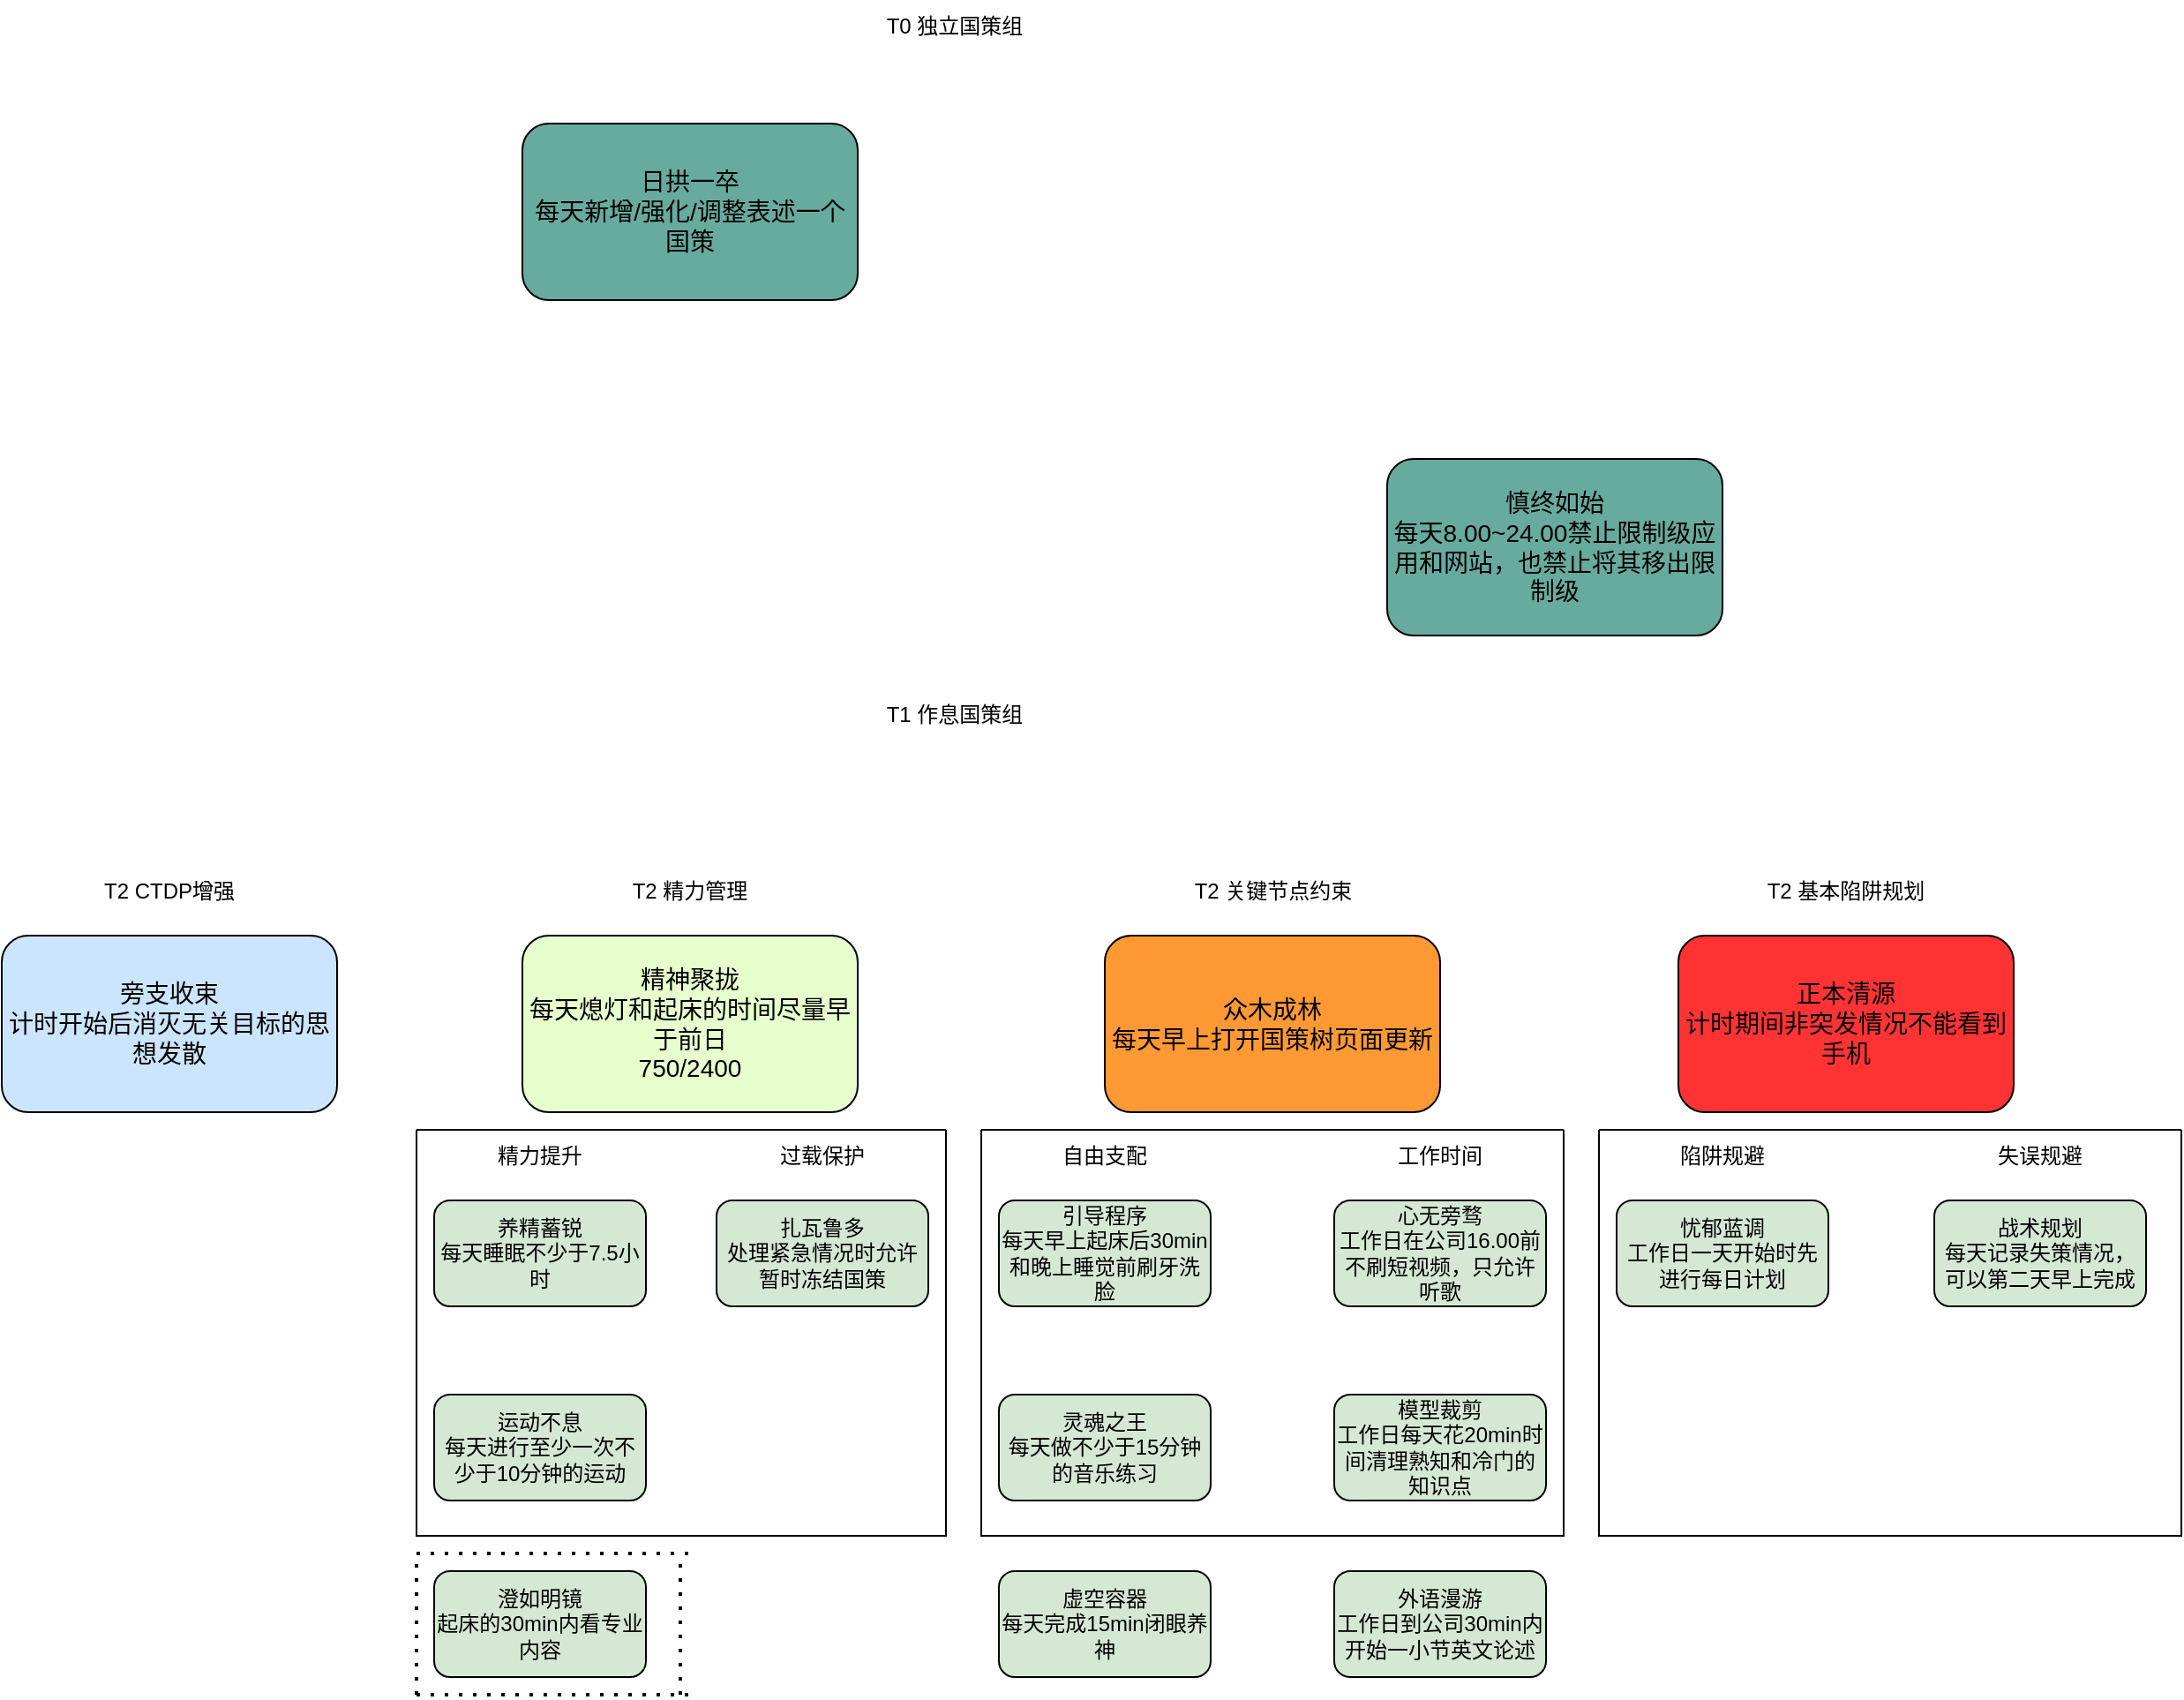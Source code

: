 <mxfile version="28.2.8">
  <diagram name="第 1 页" id="CAHq5wpfGiY69Zr28IA7">
    <mxGraphModel dx="2231" dy="2009" grid="1" gridSize="10" guides="1" tooltips="1" connect="1" arrows="1" fold="1" page="1" pageScale="1" pageWidth="827" pageHeight="1169" math="0" shadow="0">
      <root>
        <mxCell id="0" />
        <mxCell id="1" parent="0" />
        <mxCell id="B1fuLeS9RBR3NKVra5zc-1" value="&lt;font style=&quot;font-size: 14px;&quot;&gt;日拱一卒&lt;br&gt;每天新增/强化/调整表述一个国策&lt;/font&gt;" style="rounded=1;whiteSpace=wrap;html=1;fillColor=#67AB9F;" parent="1" vertex="1">
          <mxGeometry x="190" y="-170" width="190" height="100" as="geometry" />
        </mxCell>
        <mxCell id="B1fuLeS9RBR3NKVra5zc-2" value="扎瓦鲁多&lt;br&gt;处理紧急情况时允许暂时冻结国策" style="rounded=1;whiteSpace=wrap;html=1;fillColor=#D5E8D4;" parent="1" vertex="1">
          <mxGeometry x="300" y="440" width="120" height="60" as="geometry" />
        </mxCell>
        <mxCell id="B1fuLeS9RBR3NKVra5zc-3" value="&lt;br&gt;运动不息&lt;br&gt;每天进行至少一次不少于10分钟的运动&lt;br&gt;&lt;span style=&quot;color: rgba(0, 0, 0, 0); font-family: monospace; font-size: 0px; text-align: start; white-space: nowrap;&quot;&gt;每周进行不少于15分钟的运动%3CmxGraphModel%3E%3Croot%3E%3CmxCell%20id%3D%220%22%2F%3E%3CmxCell%20id%3D%221%22%20parent%3D%220%22%2F%3E%3CmxCell%20id%3D%222%22%20value%3D%22%E6%AF%8F%E5%A4%A9%E6%96%B0%E5%A2%9E%E4%B8%80%E4%B8%AA%E5%9B%BD%E7%AD%96%22%20style%3D%22rounded%3D1%3BwhiteSpace%3Dwrap%3Bhtml%3D1%3B%22%20vertex%3D%221%22%20parent%3D%221%22%3E%3CmxGeometry%20x%3D%22340%22%20y%3D%2220%22%20width%3D%22120%22%20height%3D%2260%22%20as%3D%22geometry%22%2F%3E%3C%2FmxCell%3E%3C%2Froot%3E%3C%2FmxGraphModel%3E每周进行不少于15分钟的运动&lt;/span&gt;" style="rounded=1;whiteSpace=wrap;html=1;fillColor=#D5E8D4;" parent="1" vertex="1">
          <mxGeometry x="140" y="550" width="120" height="60" as="geometry" />
        </mxCell>
        <mxCell id="B1fuLeS9RBR3NKVra5zc-4" value="养精蓄锐&lt;br&gt;每天睡眠不少于7.5小时" style="rounded=1;whiteSpace=wrap;html=1;fillColor=#D5E8D4;" parent="1" vertex="1">
          <mxGeometry x="140" y="440" width="120" height="60" as="geometry" />
        </mxCell>
        <mxCell id="B1fuLeS9RBR3NKVra5zc-5" value="澄如明镜&lt;br&gt;起床的30min内看专业内容" style="rounded=1;whiteSpace=wrap;html=1;fillColor=#D5E8D4;" parent="1" vertex="1">
          <mxGeometry x="140" y="650" width="120" height="60" as="geometry" />
        </mxCell>
        <mxCell id="B1fuLeS9RBR3NKVra5zc-7" value="灵魂之王&lt;br&gt;每天做不少于15分钟的音乐练习" style="rounded=1;whiteSpace=wrap;html=1;fillColor=#D5E8D4;" parent="1" vertex="1">
          <mxGeometry x="460" y="550" width="120" height="60" as="geometry" />
        </mxCell>
        <mxCell id="B1fuLeS9RBR3NKVra5zc-8" value="T2 CTDP增强" style="text;strokeColor=none;align=center;fillColor=none;html=1;verticalAlign=middle;whiteSpace=wrap;rounded=0;" parent="1" vertex="1">
          <mxGeometry x="-50" y="250" width="80" height="30" as="geometry" />
        </mxCell>
        <mxCell id="B1fuLeS9RBR3NKVra5zc-9" value="T2 精力管理" style="text;strokeColor=none;align=center;fillColor=none;html=1;verticalAlign=middle;whiteSpace=wrap;rounded=0;" parent="1" vertex="1">
          <mxGeometry x="245" y="250" width="80" height="30" as="geometry" />
        </mxCell>
        <mxCell id="B1fuLeS9RBR3NKVra5zc-10" value="T2 关键节点约束" style="text;strokeColor=none;align=center;fillColor=none;html=1;verticalAlign=middle;whiteSpace=wrap;rounded=0;" parent="1" vertex="1">
          <mxGeometry x="567.5" y="250" width="95" height="30" as="geometry" />
        </mxCell>
        <mxCell id="B1fuLeS9RBR3NKVra5zc-11" value="过载保护" style="text;strokeColor=none;align=center;fillColor=none;html=1;verticalAlign=middle;whiteSpace=wrap;rounded=0;" parent="1" vertex="1">
          <mxGeometry x="330" y="400" width="60" height="30" as="geometry" />
        </mxCell>
        <mxCell id="B1fuLeS9RBR3NKVra5zc-12" value="精力提升" style="text;strokeColor=none;align=center;fillColor=none;html=1;verticalAlign=middle;whiteSpace=wrap;rounded=0;" parent="1" vertex="1">
          <mxGeometry x="170" y="400" width="60" height="30" as="geometry" />
        </mxCell>
        <mxCell id="B1fuLeS9RBR3NKVra5zc-13" value="T2 基本陷阱规划" style="text;strokeColor=none;align=center;fillColor=none;html=1;verticalAlign=middle;whiteSpace=wrap;rounded=0;" parent="1" vertex="1">
          <mxGeometry x="890" y="250" width="100" height="30" as="geometry" />
        </mxCell>
        <mxCell id="B1fuLeS9RBR3NKVra5zc-15" value="心无旁骛&lt;br&gt;工作日在公司16.00前不刷短视频，只允许听歌" style="rounded=1;whiteSpace=wrap;html=1;fillColor=#D5E8D4;" parent="1" vertex="1">
          <mxGeometry x="650" y="440" width="120" height="60" as="geometry" />
        </mxCell>
        <mxCell id="Ux4uEmjnoSaE70JmKrlA-6" value="自由支配" style="text;strokeColor=none;align=center;fillColor=none;html=1;verticalAlign=middle;whiteSpace=wrap;rounded=0;" parent="1" vertex="1">
          <mxGeometry x="490" y="400" width="60" height="30" as="geometry" />
        </mxCell>
        <mxCell id="Ux4uEmjnoSaE70JmKrlA-7" value="工作时间" style="text;strokeColor=none;align=center;fillColor=none;html=1;verticalAlign=middle;whiteSpace=wrap;rounded=0;" parent="1" vertex="1">
          <mxGeometry x="680" y="400" width="60" height="30" as="geometry" />
        </mxCell>
        <mxCell id="OrBjz5m8nXx1iCDQ5Hq3-1" value="忧郁蓝调&lt;br&gt;工作日一天开始时先进行每日计划" style="rounded=1;whiteSpace=wrap;html=1;fillColor=#D5E8D4;" parent="1" vertex="1">
          <mxGeometry x="810" y="440" width="120" height="60" as="geometry" />
        </mxCell>
        <mxCell id="OrBjz5m8nXx1iCDQ5Hq3-2" value="引导程序&lt;br&gt;每天早上起床后30min和晚上睡觉前刷牙洗脸" style="rounded=1;whiteSpace=wrap;html=1;fillColor=#D5E8D4;" parent="1" vertex="1">
          <mxGeometry x="460" y="440" width="120" height="60" as="geometry" />
        </mxCell>
        <mxCell id="eap-n_OYVToZZWxwlmzg-2" value="陷阱规避" style="text;strokeColor=none;align=center;fillColor=none;html=1;verticalAlign=middle;whiteSpace=wrap;rounded=0;" parent="1" vertex="1">
          <mxGeometry x="840" y="400" width="60" height="30" as="geometry" />
        </mxCell>
        <mxCell id="59g7xkOBhEJ2ZJnalg8H-11" value="&lt;font style=&quot;font-size: 14px;&quot;&gt;旁支收束&lt;br&gt;计时开始后消灭无关目标的思想发散&lt;/font&gt;" style="rounded=1;whiteSpace=wrap;html=1;fillColor=#CCE5FF;" parent="1" vertex="1">
          <mxGeometry x="-105" y="290" width="190" height="100" as="geometry" />
        </mxCell>
        <mxCell id="59g7xkOBhEJ2ZJnalg8H-12" value="&lt;span style=&quot;font-size: 14px;&quot;&gt;众木成林&lt;br&gt;每天早上打开国策树页面更新&lt;/span&gt;" style="rounded=1;whiteSpace=wrap;html=1;fillColor=#FF9933;" parent="1" vertex="1">
          <mxGeometry x="520" y="290" width="190" height="100" as="geometry" />
        </mxCell>
        <mxCell id="59g7xkOBhEJ2ZJnalg8H-13" value="&lt;span style=&quot;font-size: 14px;&quot;&gt;正本清源&lt;br&gt;计时期间非突发情况不能看到手机&lt;/span&gt;" style="rounded=1;whiteSpace=wrap;html=1;fillColor=#FF3333;" parent="1" vertex="1">
          <mxGeometry x="845" y="290" width="190" height="100" as="geometry" />
        </mxCell>
        <mxCell id="59g7xkOBhEJ2ZJnalg8H-14" value="&lt;font style=&quot;font-size: 14px;&quot;&gt;精神聚拢&lt;br&gt;每天熄灯和起床的时间尽量早于前日&lt;br&gt;750/2400&lt;/font&gt;" style="rounded=1;whiteSpace=wrap;html=1;fillColor=#E6FFCC;" parent="1" vertex="1">
          <mxGeometry x="190" y="290" width="190" height="100" as="geometry" />
        </mxCell>
        <mxCell id="FNR3RzIvYv-M7O-Cg0RV-1" value="&lt;font style=&quot;&quot;&gt;&lt;span style=&quot;font-size: 14px;&quot;&gt;慎终如始&lt;/span&gt;&lt;br&gt;&lt;div style=&quot;&quot;&gt;&lt;span style=&quot;font-size: 14px;&quot;&gt;每天8.00~24.00禁止限制级应用和网站，也禁止将其移出限制级&lt;/span&gt;&lt;/div&gt;&lt;/font&gt;" style="rounded=1;whiteSpace=wrap;html=1;fillColor=#67AB9F;" parent="1" vertex="1">
          <mxGeometry x="680" y="20" width="190" height="100" as="geometry" />
        </mxCell>
        <mxCell id="FlsU7catDcET9zgMuJdI-1" value="虚空容器&lt;br&gt;每天完成15min闭眼养神" style="rounded=1;whiteSpace=wrap;html=1;fillColor=#D5E8D4;" parent="1" vertex="1">
          <mxGeometry x="460" y="650" width="120" height="60" as="geometry" />
        </mxCell>
        <mxCell id="bjL2-M4GHaSYIjEmQxFB-3" value="" style="endArrow=none;dashed=1;html=1;dashPattern=1 3;strokeWidth=2;rounded=0;" parent="1" edge="1">
          <mxGeometry width="50" height="50" relative="1" as="geometry">
            <mxPoint x="130" y="640" as="sourcePoint" />
            <mxPoint x="290" y="640" as="targetPoint" />
          </mxGeometry>
        </mxCell>
        <mxCell id="bjL2-M4GHaSYIjEmQxFB-4" value="" style="endArrow=none;dashed=1;html=1;dashPattern=1 3;strokeWidth=2;rounded=0;" parent="1" edge="1">
          <mxGeometry width="50" height="50" relative="1" as="geometry">
            <mxPoint x="279.5" y="720" as="sourcePoint" />
            <mxPoint x="279.5" y="640" as="targetPoint" />
          </mxGeometry>
        </mxCell>
        <mxCell id="bjL2-M4GHaSYIjEmQxFB-5" value="" style="endArrow=none;dashed=1;html=1;dashPattern=1 3;strokeWidth=2;rounded=0;" parent="1" edge="1">
          <mxGeometry width="50" height="50" relative="1" as="geometry">
            <mxPoint x="130" y="720" as="sourcePoint" />
            <mxPoint x="130" y="640" as="targetPoint" />
          </mxGeometry>
        </mxCell>
        <mxCell id="bjL2-M4GHaSYIjEmQxFB-6" value="" style="endArrow=none;dashed=1;html=1;dashPattern=1 3;strokeWidth=2;rounded=0;" parent="1" edge="1">
          <mxGeometry width="50" height="50" relative="1" as="geometry">
            <mxPoint x="130" y="720" as="sourcePoint" />
            <mxPoint x="290" y="720" as="targetPoint" />
          </mxGeometry>
        </mxCell>
        <mxCell id="WST3XxQGmWy1DqQvv_qS-1" value="模型裁剪&lt;br&gt;工作日每天花20min时间清理熟知和冷门的知识点" style="rounded=1;whiteSpace=wrap;html=1;fillColor=#D5E8D4;" parent="1" vertex="1">
          <mxGeometry x="650" y="550" width="120" height="60" as="geometry" />
        </mxCell>
        <mxCell id="IpGJSZYHcnI9OjIyq8Mq-2" value="T1 作息国策组" style="text;strokeColor=none;align=center;fillColor=none;html=1;verticalAlign=middle;whiteSpace=wrap;rounded=0;" parent="1" vertex="1">
          <mxGeometry x="395" y="150" width="80" height="30" as="geometry" />
        </mxCell>
        <mxCell id="IpGJSZYHcnI9OjIyq8Mq-3" value="T0 独立国策组" style="text;strokeColor=none;align=center;fillColor=none;html=1;verticalAlign=middle;whiteSpace=wrap;rounded=0;" parent="1" vertex="1">
          <mxGeometry x="395" y="-240" width="80" height="30" as="geometry" />
        </mxCell>
        <mxCell id="IpGJSZYHcnI9OjIyq8Mq-6" value="" style="swimlane;startSize=0;" parent="1" vertex="1">
          <mxGeometry x="130" y="400" width="300" height="230" as="geometry" />
        </mxCell>
        <mxCell id="IpGJSZYHcnI9OjIyq8Mq-7" value="" style="swimlane;startSize=0;" parent="1" vertex="1">
          <mxGeometry x="450" y="400" width="330" height="230" as="geometry" />
        </mxCell>
        <mxCell id="IpGJSZYHcnI9OjIyq8Mq-8" value="" style="swimlane;startSize=0;" parent="1" vertex="1">
          <mxGeometry x="800" y="400" width="330" height="230" as="geometry" />
        </mxCell>
        <mxCell id="IpGJSZYHcnI9OjIyq8Mq-4" value="战术规划&lt;br&gt;每天记录失策情况，可以第二天早上完成" style="rounded=1;whiteSpace=wrap;html=1;fillColor=#D5E8D4;" parent="IpGJSZYHcnI9OjIyq8Mq-8" vertex="1">
          <mxGeometry x="190" y="40" width="120" height="60" as="geometry" />
        </mxCell>
        <mxCell id="IpGJSZYHcnI9OjIyq8Mq-1" value="失误规避" style="text;strokeColor=none;align=center;fillColor=none;html=1;verticalAlign=middle;whiteSpace=wrap;rounded=0;" parent="IpGJSZYHcnI9OjIyq8Mq-8" vertex="1">
          <mxGeometry x="220" width="60" height="30" as="geometry" />
        </mxCell>
        <mxCell id="zJZYSnoFB1_QMDnHFb8m-1" value="外语漫游&lt;br&gt;工作日到公司30min内开始一小节英文论述" style="rounded=1;whiteSpace=wrap;html=1;fillColor=#D5E8D4;" vertex="1" parent="1">
          <mxGeometry x="650" y="650" width="120" height="60" as="geometry" />
        </mxCell>
      </root>
    </mxGraphModel>
  </diagram>
</mxfile>
